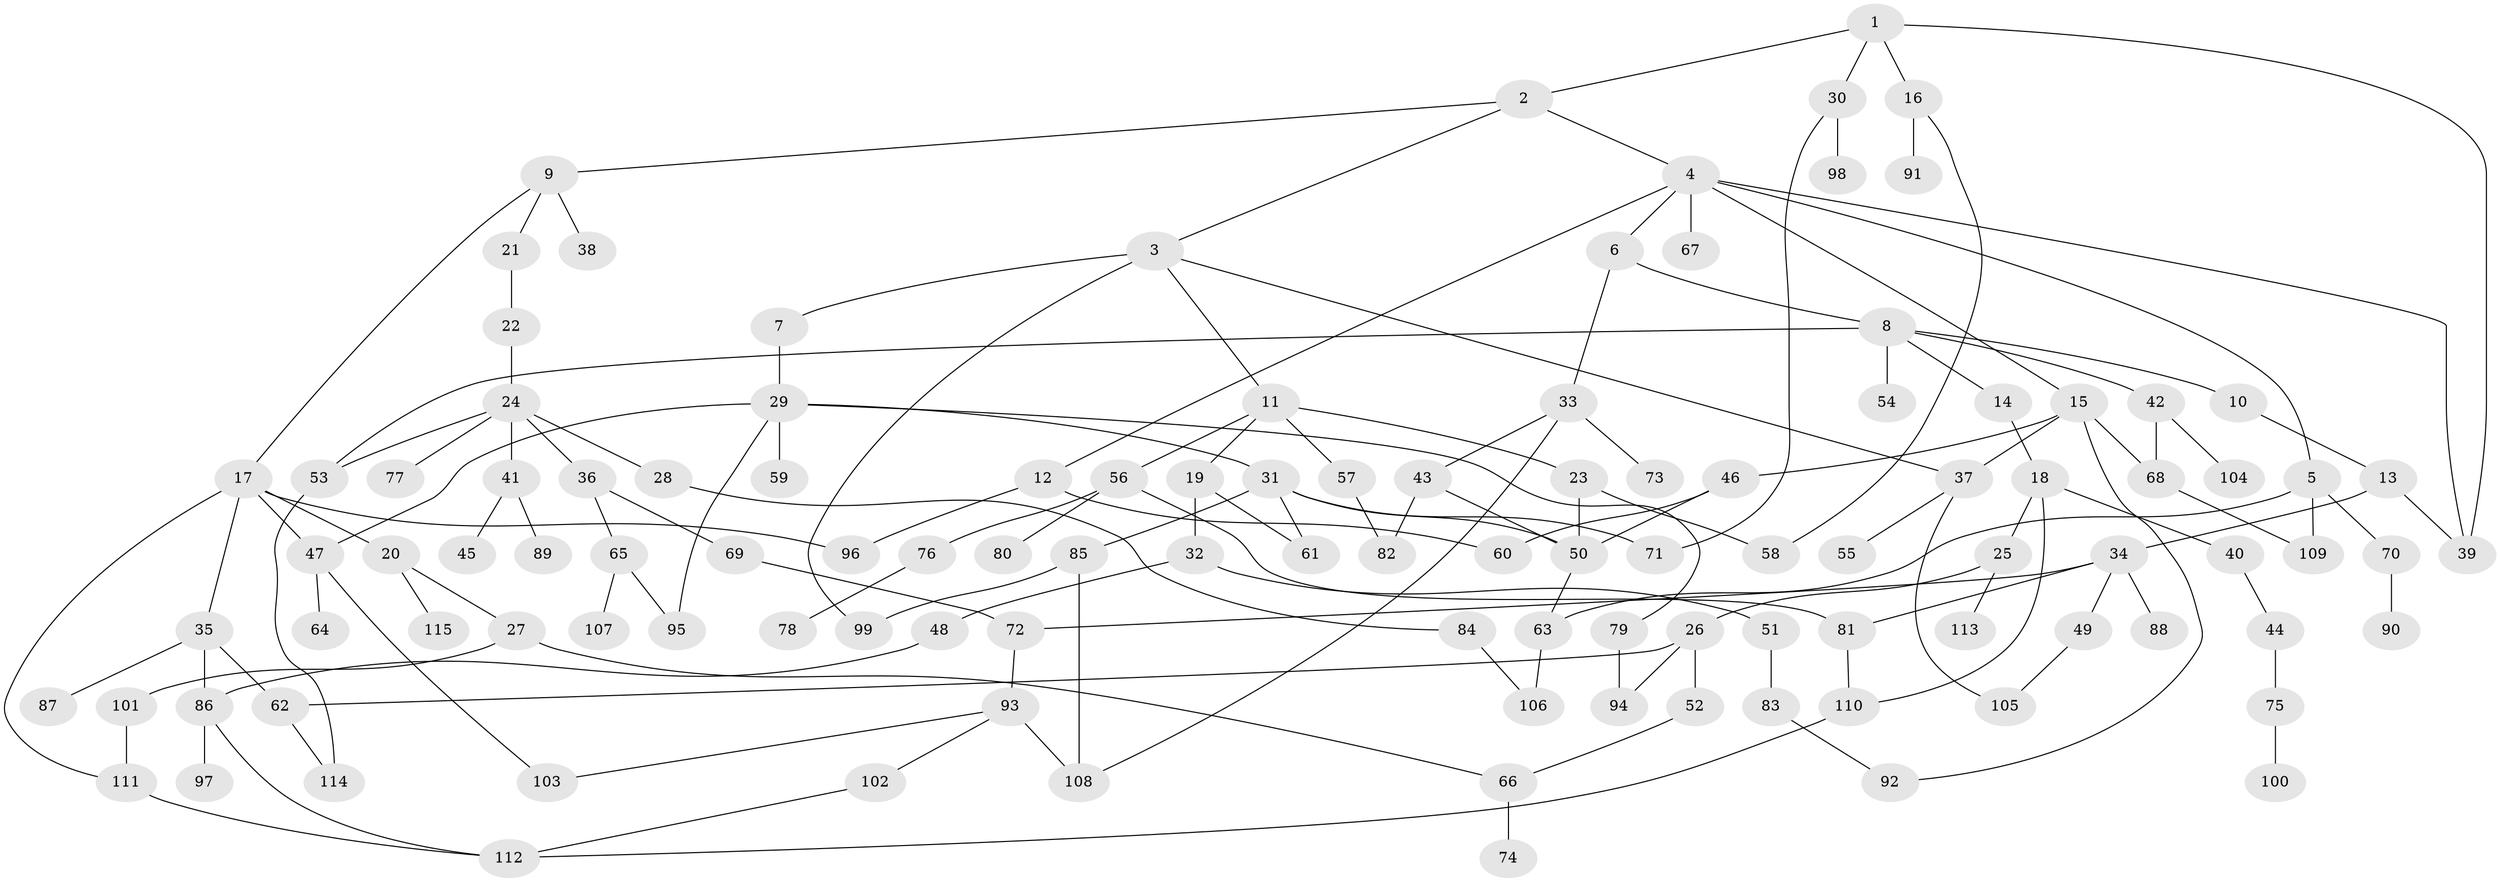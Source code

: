 // Generated by graph-tools (version 1.1) at 2025/13/03/09/25 04:13:34]
// undirected, 115 vertices, 151 edges
graph export_dot {
graph [start="1"]
  node [color=gray90,style=filled];
  1;
  2;
  3;
  4;
  5;
  6;
  7;
  8;
  9;
  10;
  11;
  12;
  13;
  14;
  15;
  16;
  17;
  18;
  19;
  20;
  21;
  22;
  23;
  24;
  25;
  26;
  27;
  28;
  29;
  30;
  31;
  32;
  33;
  34;
  35;
  36;
  37;
  38;
  39;
  40;
  41;
  42;
  43;
  44;
  45;
  46;
  47;
  48;
  49;
  50;
  51;
  52;
  53;
  54;
  55;
  56;
  57;
  58;
  59;
  60;
  61;
  62;
  63;
  64;
  65;
  66;
  67;
  68;
  69;
  70;
  71;
  72;
  73;
  74;
  75;
  76;
  77;
  78;
  79;
  80;
  81;
  82;
  83;
  84;
  85;
  86;
  87;
  88;
  89;
  90;
  91;
  92;
  93;
  94;
  95;
  96;
  97;
  98;
  99;
  100;
  101;
  102;
  103;
  104;
  105;
  106;
  107;
  108;
  109;
  110;
  111;
  112;
  113;
  114;
  115;
  1 -- 2;
  1 -- 16;
  1 -- 30;
  1 -- 39;
  2 -- 3;
  2 -- 4;
  2 -- 9;
  3 -- 7;
  3 -- 11;
  3 -- 37;
  3 -- 99;
  4 -- 5;
  4 -- 6;
  4 -- 12;
  4 -- 15;
  4 -- 67;
  4 -- 39;
  5 -- 70;
  5 -- 109;
  5 -- 63;
  6 -- 8;
  6 -- 33;
  7 -- 29;
  8 -- 10;
  8 -- 14;
  8 -- 42;
  8 -- 53;
  8 -- 54;
  9 -- 17;
  9 -- 21;
  9 -- 38;
  10 -- 13;
  11 -- 19;
  11 -- 23;
  11 -- 56;
  11 -- 57;
  12 -- 60;
  12 -- 96;
  13 -- 34;
  13 -- 39;
  14 -- 18;
  15 -- 46;
  15 -- 68;
  15 -- 92;
  15 -- 37;
  16 -- 58;
  16 -- 91;
  17 -- 20;
  17 -- 35;
  17 -- 47;
  17 -- 111;
  17 -- 96;
  18 -- 25;
  18 -- 40;
  18 -- 110;
  19 -- 32;
  19 -- 61;
  20 -- 27;
  20 -- 115;
  21 -- 22;
  22 -- 24;
  23 -- 58;
  23 -- 50;
  24 -- 28;
  24 -- 36;
  24 -- 41;
  24 -- 77;
  24 -- 53;
  25 -- 26;
  25 -- 113;
  26 -- 52;
  26 -- 62;
  26 -- 94;
  27 -- 101;
  27 -- 66;
  28 -- 84;
  29 -- 31;
  29 -- 59;
  29 -- 79;
  29 -- 95;
  29 -- 47;
  30 -- 98;
  30 -- 71;
  31 -- 71;
  31 -- 85;
  31 -- 61;
  31 -- 50;
  32 -- 48;
  32 -- 51;
  33 -- 43;
  33 -- 73;
  33 -- 108;
  34 -- 49;
  34 -- 88;
  34 -- 72;
  34 -- 81;
  35 -- 86;
  35 -- 87;
  35 -- 62;
  36 -- 65;
  36 -- 69;
  37 -- 55;
  37 -- 105;
  40 -- 44;
  41 -- 45;
  41 -- 89;
  42 -- 104;
  42 -- 68;
  43 -- 50;
  43 -- 82;
  44 -- 75;
  46 -- 50;
  46 -- 60;
  47 -- 64;
  47 -- 103;
  48 -- 86;
  49 -- 105;
  50 -- 63;
  51 -- 83;
  52 -- 66;
  53 -- 114;
  56 -- 76;
  56 -- 80;
  56 -- 81;
  57 -- 82;
  62 -- 114;
  63 -- 106;
  65 -- 95;
  65 -- 107;
  66 -- 74;
  68 -- 109;
  69 -- 72;
  70 -- 90;
  72 -- 93;
  75 -- 100;
  76 -- 78;
  79 -- 94;
  81 -- 110;
  83 -- 92;
  84 -- 106;
  85 -- 108;
  85 -- 99;
  86 -- 97;
  86 -- 112;
  93 -- 102;
  93 -- 108;
  93 -- 103;
  101 -- 111;
  102 -- 112;
  110 -- 112;
  111 -- 112;
}
